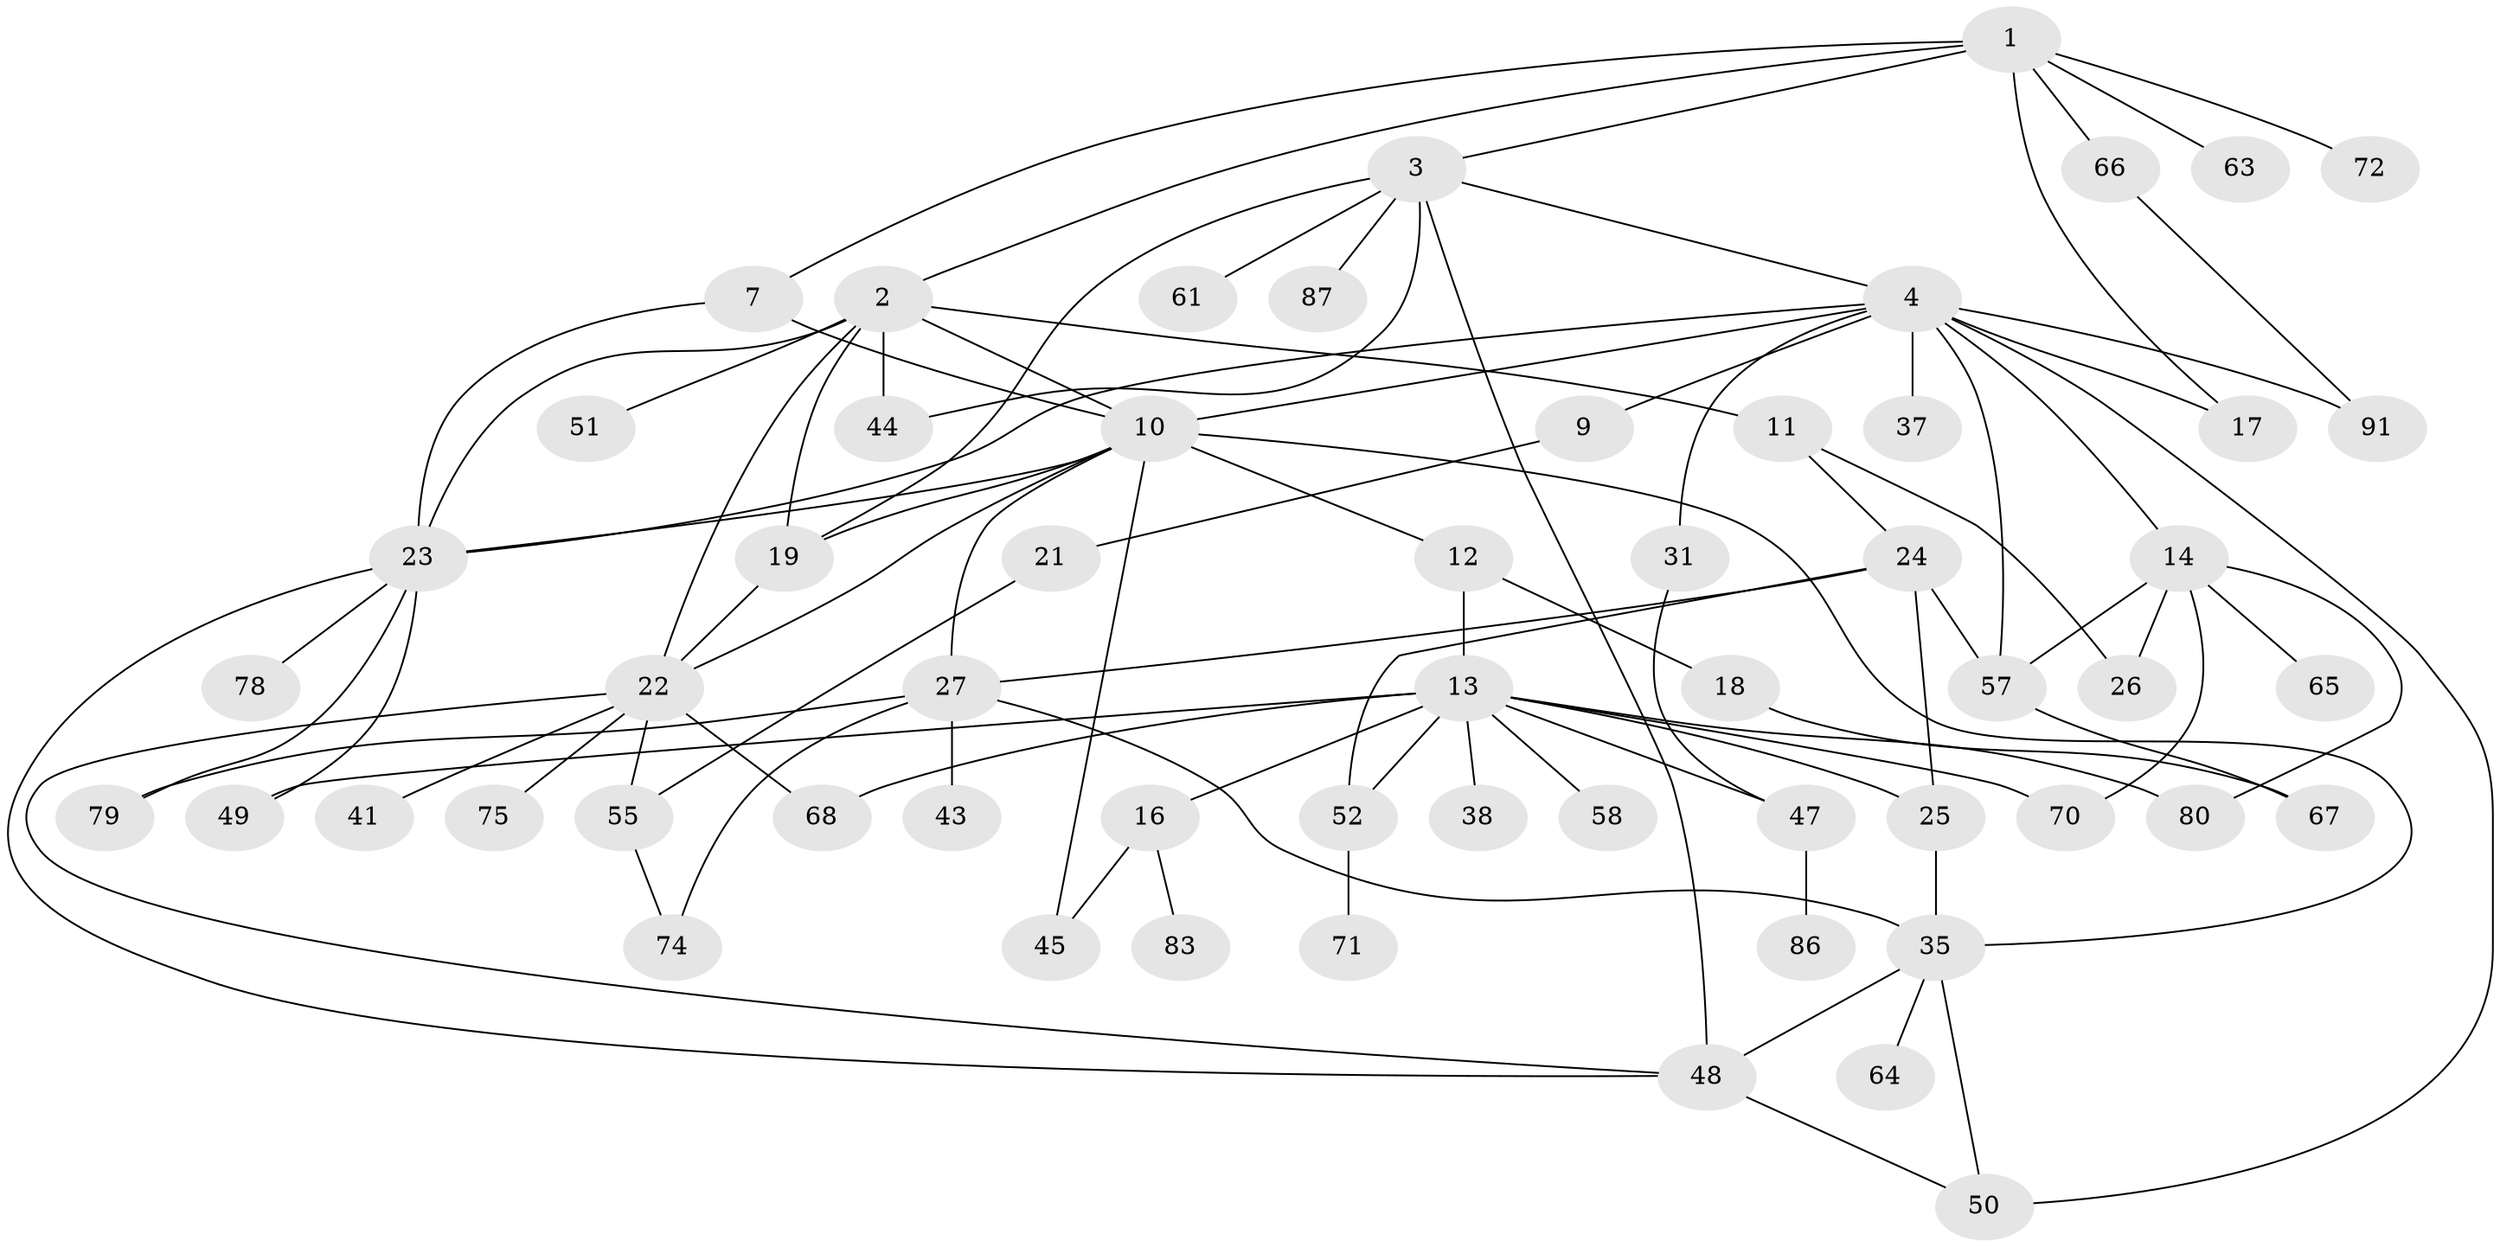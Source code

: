 // original degree distribution, {6: 0.05102040816326531, 7: 0.030612244897959183, 5: 0.07142857142857142, 3: 0.22448979591836735, 4: 0.08163265306122448, 2: 0.2653061224489796, 8: 0.01020408163265306, 1: 0.2653061224489796}
// Generated by graph-tools (version 1.1) at 2025/16/03/04/25 18:16:52]
// undirected, 58 vertices, 92 edges
graph export_dot {
graph [start="1"]
  node [color=gray90,style=filled];
  1 [super="+5"];
  2 [super="+6"];
  3 [super="+15"];
  4 [super="+8+36+29"];
  7;
  9;
  10 [super="+88+76+77"];
  11 [super="+30"];
  12;
  13 [super="+28+20+85"];
  14 [super="+60"];
  16;
  17;
  18 [super="+56"];
  19;
  21;
  22 [super="+32"];
  23 [super="+39+84"];
  24;
  25;
  26 [super="+46"];
  27 [super="+42"];
  31;
  35 [super="+94+82+40"];
  37;
  38;
  41;
  43;
  44;
  45;
  47 [super="+59"];
  48 [super="+89+92+81+53"];
  49;
  50;
  51;
  52;
  55 [super="+69"];
  57 [super="+73+90"];
  58;
  61;
  63;
  64;
  65;
  66;
  67;
  68;
  70;
  71;
  72;
  74;
  75 [super="+95"];
  78;
  79;
  80;
  83;
  86;
  87;
  91;
  1 -- 2;
  1 -- 3;
  1 -- 7;
  1 -- 17;
  1 -- 63;
  1 -- 72;
  1 -- 66;
  2 -- 11 [weight=2];
  2 -- 23;
  2 -- 51;
  2 -- 19;
  2 -- 22;
  2 -- 10;
  2 -- 44;
  3 -- 4;
  3 -- 19;
  3 -- 87;
  3 -- 48;
  3 -- 44;
  3 -- 61;
  4 -- 91;
  4 -- 50;
  4 -- 9;
  4 -- 14 [weight=2];
  4 -- 57;
  4 -- 37;
  4 -- 23;
  4 -- 10;
  4 -- 17;
  4 -- 31;
  7 -- 10;
  7 -- 23;
  9 -- 21;
  10 -- 12;
  10 -- 27;
  10 -- 22;
  10 -- 19 [weight=2];
  10 -- 45;
  10 -- 35;
  10 -- 23;
  11 -- 24;
  11 -- 26;
  12 -- 13;
  12 -- 18;
  13 -- 16;
  13 -- 25;
  13 -- 52;
  13 -- 58;
  13 -- 80;
  13 -- 68;
  13 -- 70;
  13 -- 38;
  13 -- 49;
  13 -- 47;
  14 -- 57;
  14 -- 65;
  14 -- 80;
  14 -- 70;
  14 -- 26;
  16 -- 45;
  16 -- 83;
  18 -- 67;
  19 -- 22;
  21 -- 55;
  22 -- 41;
  22 -- 48;
  22 -- 68;
  22 -- 75;
  22 -- 55;
  23 -- 48;
  23 -- 49;
  23 -- 78;
  23 -- 79;
  24 -- 25;
  24 -- 52;
  24 -- 57;
  24 -- 27;
  25 -- 35;
  27 -- 79;
  27 -- 35;
  27 -- 74;
  27 -- 43;
  31 -- 47;
  35 -- 64;
  35 -- 48;
  35 -- 50;
  47 -- 86;
  48 -- 50;
  52 -- 71;
  55 -- 74;
  57 -- 67;
  66 -- 91;
}
